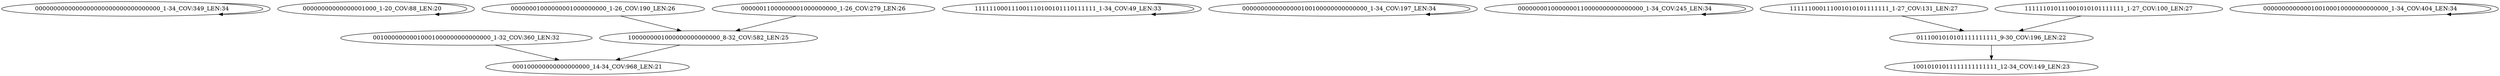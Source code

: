 digraph G {
    "0000000000000000000000000000000000_1-34_COV:349_LEN:34" -> "0000000000000000000000000000000000_1-34_COV:349_LEN:34";
    "00000000000000001000_1-20_COV:88_LEN:20" -> "00000000000000001000_1-20_COV:88_LEN:20";
    "00100000000010001000000000000000_1-32_COV:360_LEN:32" -> "000100000000000000000_14-34_COV:968_LEN:21";
    "111111000111001110100101110111111_1-34_COV:49_LEN:33" -> "111111000111001110100101110111111_1-34_COV:49_LEN:33";
    "0000000000000000100100000000000000_1-34_COV:197_LEN:34" -> "0000000000000000100100000000000000_1-34_COV:197_LEN:34";
    "0000000010000000110000000000000000_1-34_COV:245_LEN:34" -> "0000000010000000110000000000000000_1-34_COV:245_LEN:34";
    "111111000111001010101111111_1-27_COV:131_LEN:27" -> "0111001010101111111111_9-30_COV:196_LEN:22";
    "111111010111001010101111111_1-27_COV:100_LEN:27" -> "0111001010101111111111_9-30_COV:196_LEN:22";
    "1000000001000000000000000_8-32_COV:582_LEN:25" -> "000100000000000000000_14-34_COV:968_LEN:21";
    "0000000000000100100010000000000000_1-34_COV:404_LEN:34" -> "0000000000000100100010000000000000_1-34_COV:404_LEN:34";
    "0111001010101111111111_9-30_COV:196_LEN:22" -> "10010101011111111111111_12-34_COV:149_LEN:23";
    "00000001000000001000000000_1-26_COV:190_LEN:26" -> "1000000001000000000000000_8-32_COV:582_LEN:25";
    "00000011000000001000000000_1-26_COV:279_LEN:26" -> "1000000001000000000000000_8-32_COV:582_LEN:25";
}
